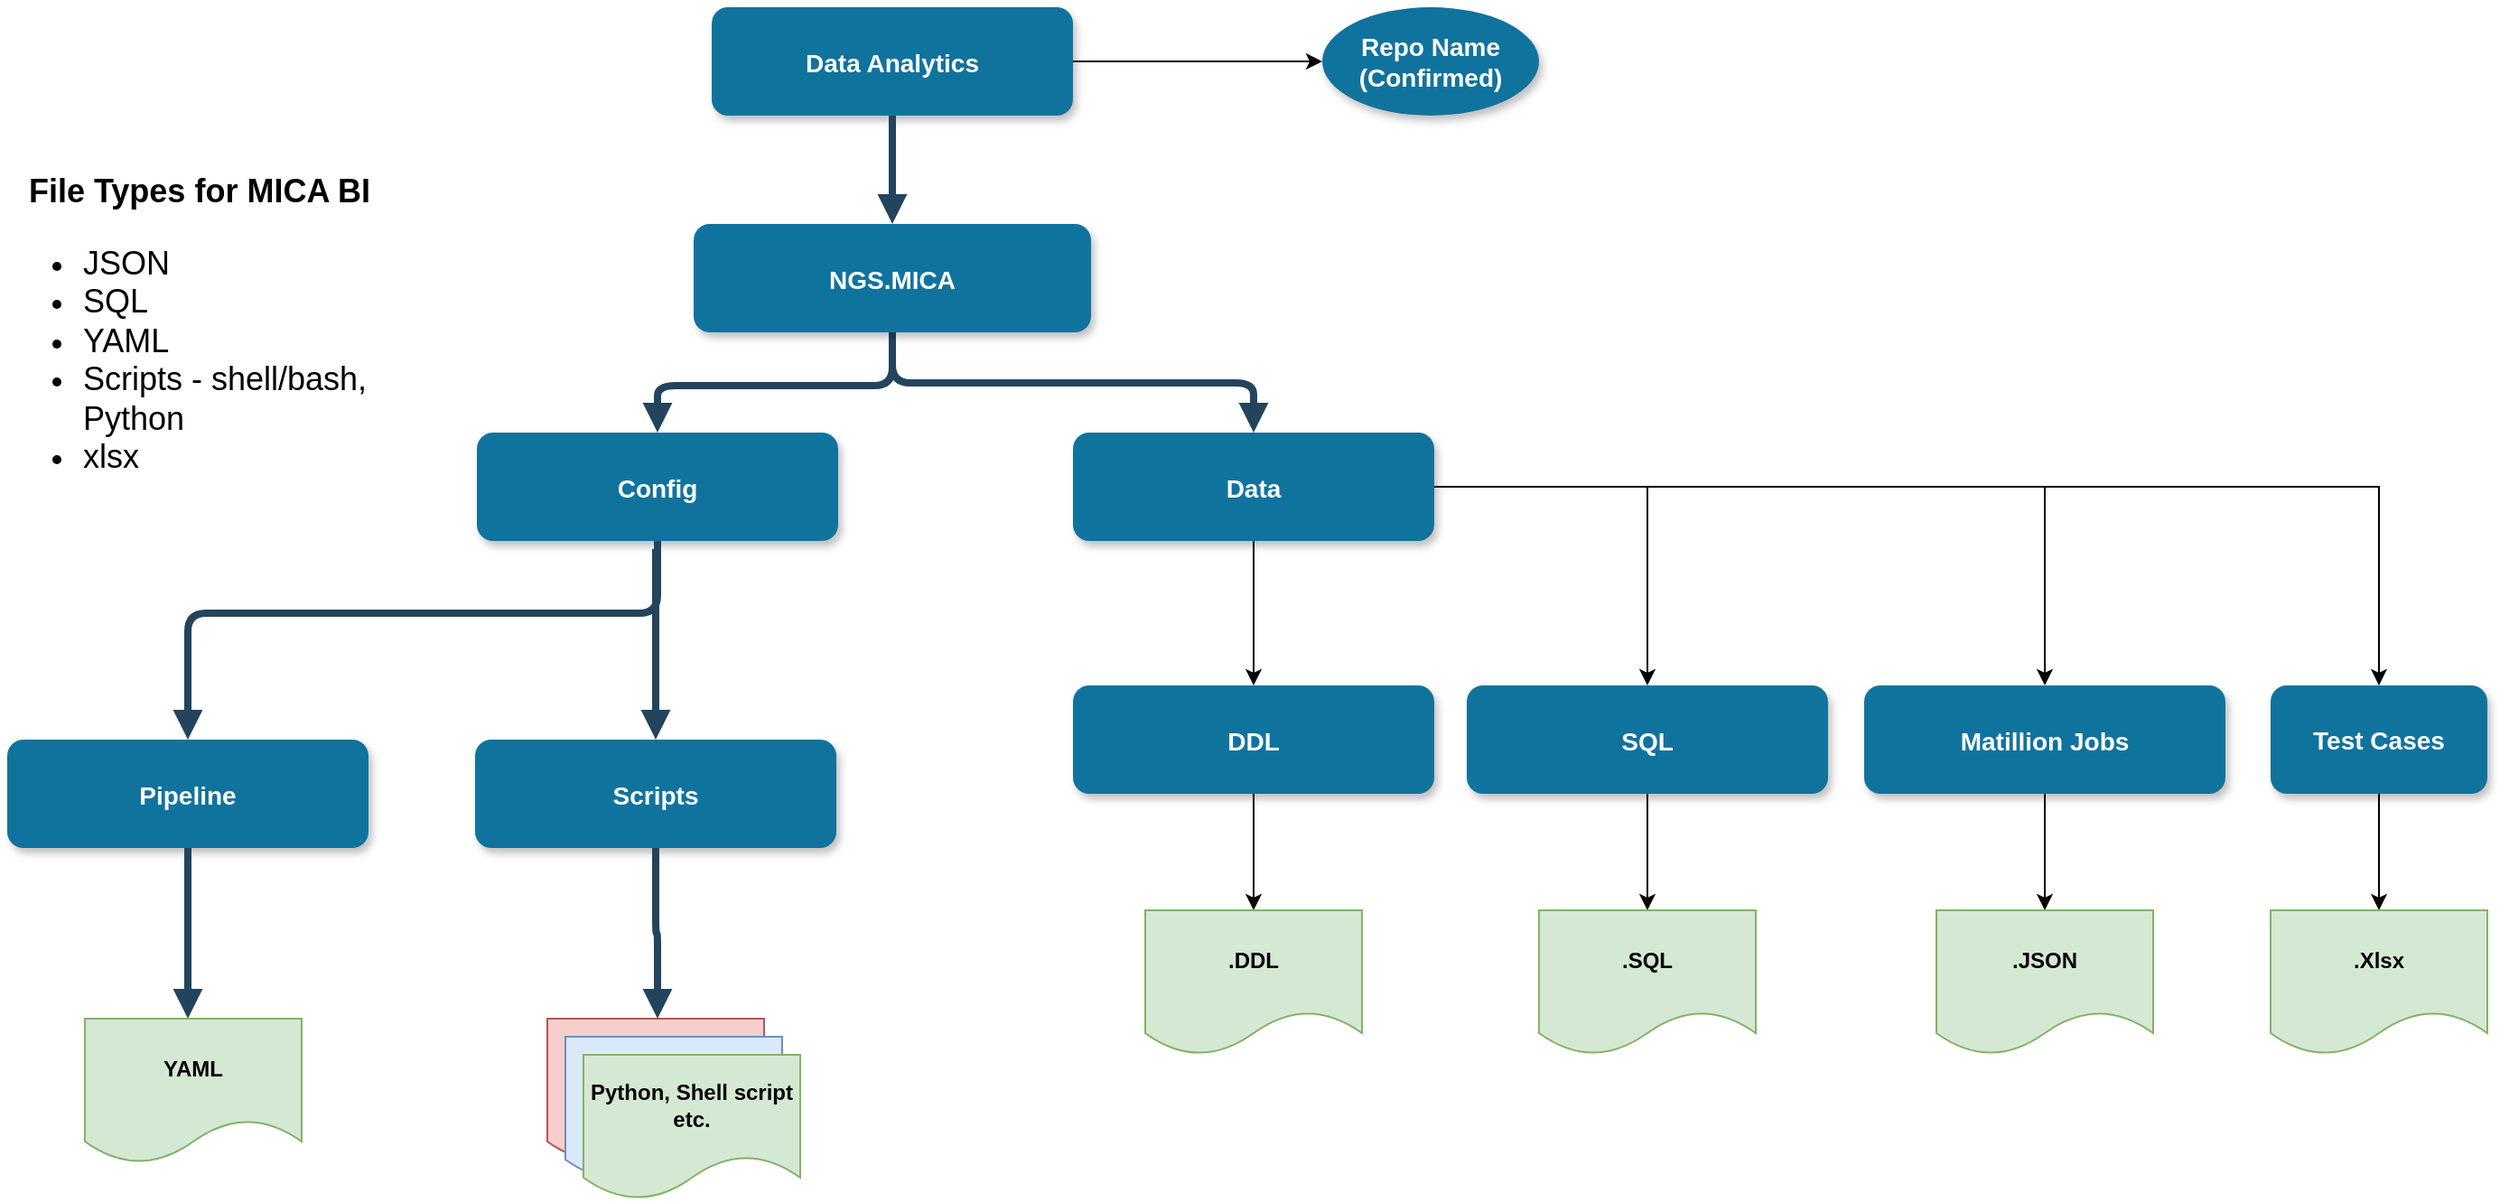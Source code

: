 <mxfile version="20.5.3" type="device" pages="4"><diagram name="Folder Structure- Confirmed" id="97916047-d0de-89f5-080d-49f4d83e522f"><mxGraphModel dx="1162" dy="674" grid="1" gridSize="10" guides="1" tooltips="1" connect="1" arrows="1" fold="1" page="1" pageScale="1.5" pageWidth="1169" pageHeight="827" background="none" math="0" shadow="0"><root><mxCell id="0"/><mxCell id="1" parent="0"/><mxCell id="2" value="Data Analytics" style="rounded=1;fillColor=#10739E;strokeColor=none;shadow=1;gradientColor=none;fontStyle=1;fontColor=#FFFFFF;fontSize=14;" parent="1" vertex="1"><mxGeometry x="672" y="220" width="200" height="60" as="geometry"/></mxCell><mxCell id="C28sffv84H0GG9hjGira-41" value="" style="edgeStyle=orthogonalEdgeStyle;rounded=0;orthogonalLoop=1;jettySize=auto;html=1;fontSize=18;exitX=1;exitY=0.5;exitDx=0;exitDy=0;" parent="1" source="2" target="C28sffv84H0GG9hjGira-40" edge="1"><mxGeometry relative="1" as="geometry"/></mxCell><mxCell id="5" value="Config" style="rounded=1;fillColor=#10739E;strokeColor=none;shadow=1;gradientColor=none;fontStyle=1;fontColor=#FFFFFF;fontSize=14;" parent="1" vertex="1"><mxGeometry x="542" y="455.5" width="200" height="60" as="geometry"/></mxCell><mxCell id="zxZncckZkiBdlA14HnmP-60" value="" style="edgeStyle=orthogonalEdgeStyle;rounded=0;orthogonalLoop=1;jettySize=auto;html=1;" parent="1" source="6" target="zxZncckZkiBdlA14HnmP-59" edge="1"><mxGeometry relative="1" as="geometry"/></mxCell><mxCell id="zxZncckZkiBdlA14HnmP-63" style="edgeStyle=orthogonalEdgeStyle;rounded=0;orthogonalLoop=1;jettySize=auto;html=1;" parent="1" source="6" target="zxZncckZkiBdlA14HnmP-61" edge="1"><mxGeometry relative="1" as="geometry"/></mxCell><mxCell id="zxZncckZkiBdlA14HnmP-64" style="edgeStyle=orthogonalEdgeStyle;rounded=0;orthogonalLoop=1;jettySize=auto;html=1;" parent="1" source="6" target="zxZncckZkiBdlA14HnmP-62" edge="1"><mxGeometry relative="1" as="geometry"/></mxCell><mxCell id="S6GdVreXywiJQXdpM7VM-41" value="" style="edgeStyle=orthogonalEdgeStyle;rounded=0;orthogonalLoop=1;jettySize=auto;html=1;" parent="1" source="6" target="S6GdVreXywiJQXdpM7VM-40" edge="1"><mxGeometry relative="1" as="geometry"/></mxCell><mxCell id="6" value="Data" style="rounded=1;fillColor=#10739E;strokeColor=none;shadow=1;gradientColor=none;fontStyle=1;fontColor=#FFFFFF;fontSize=14;" parent="1" vertex="1"><mxGeometry x="872" y="455.5" width="200" height="60" as="geometry"/></mxCell><mxCell id="8" value="Pipeline" style="rounded=1;fillColor=#10739E;strokeColor=none;shadow=1;gradientColor=none;fontStyle=1;fontColor=#FFFFFF;fontSize=14;" parent="1" vertex="1"><mxGeometry x="282" y="625.5" width="200" height="60" as="geometry"/></mxCell><mxCell id="9" value="Scripts" style="rounded=1;fillColor=#10739E;strokeColor=none;shadow=1;gradientColor=none;fontStyle=1;fontColor=#FFFFFF;fontSize=14;" parent="1" vertex="1"><mxGeometry x="541" y="625.5" width="200" height="60" as="geometry"/></mxCell><mxCell id="29" value="" style="edgeStyle=elbowEdgeStyle;elbow=vertical;strokeWidth=4;endArrow=block;endFill=1;fontStyle=1;strokeColor=#23445D;entryX=0.5;entryY=0;entryDx=0;entryDy=0;" parent="1" source="2" target="C28sffv84H0GG9hjGira-45" edge="1"><mxGeometry x="22" y="165.5" width="100" height="100" as="geometry"><mxPoint x="22" y="265.5" as="sourcePoint"/><mxPoint x="772" y="244" as="targetPoint"/></mxGeometry></mxCell><mxCell id="30" value="" style="edgeStyle=elbowEdgeStyle;elbow=vertical;strokeWidth=4;endArrow=block;endFill=1;fontStyle=1;strokeColor=#23445D;exitX=0.5;exitY=1.056;exitDx=0;exitDy=0;exitPerimeter=0;" parent="1" source="C28sffv84H0GG9hjGira-45" target="5" edge="1"><mxGeometry x="22" y="165.5" width="100" height="100" as="geometry"><mxPoint x="1100" y="410" as="sourcePoint"/><mxPoint x="122" y="165.5" as="targetPoint"/></mxGeometry></mxCell><mxCell id="32" value="" style="edgeStyle=elbowEdgeStyle;elbow=vertical;strokeWidth=4;endArrow=block;endFill=1;fontStyle=1;strokeColor=#23445D;exitX=0.5;exitY=1;exitDx=0;exitDy=0;" parent="1" source="C28sffv84H0GG9hjGira-45" target="6" edge="1"><mxGeometry x="22" y="165.5" width="100" height="100" as="geometry"><mxPoint x="22" y="265.5" as="sourcePoint"/><mxPoint x="122" y="165.5" as="targetPoint"/></mxGeometry></mxCell><mxCell id="34" value="" style="edgeStyle=elbowEdgeStyle;elbow=vertical;strokeWidth=4;endArrow=block;endFill=1;fontStyle=1;strokeColor=#23445D;exitX=0.5;exitY=1;exitDx=0;exitDy=0;" parent="1" source="5" target="8" edge="1"><mxGeometry x="22" y="165.5" width="100" height="100" as="geometry"><mxPoint x="22" y="265.5" as="sourcePoint"/><mxPoint x="122" y="165.5" as="targetPoint"/><Array as="points"><mxPoint x="552" y="555.5"/></Array></mxGeometry></mxCell><mxCell id="39" value="" style="edgeStyle=elbowEdgeStyle;elbow=vertical;strokeWidth=4;endArrow=block;endFill=1;fontStyle=1;strokeColor=#23445D;" parent="1" source="9" edge="1"><mxGeometry x="62" y="175.5" width="100" height="100" as="geometry"><mxPoint x="62" y="275.5" as="sourcePoint"/><mxPoint x="642" y="780" as="targetPoint"/></mxGeometry></mxCell><mxCell id="40" value="" style="edgeStyle=elbowEdgeStyle;elbow=vertical;strokeWidth=4;endArrow=block;endFill=1;fontStyle=1;strokeColor=#23445D;exitX=0.5;exitY=1;exitDx=0;exitDy=0;" parent="1" source="8" edge="1"><mxGeometry x="62" y="185.5" width="100" height="100" as="geometry"><mxPoint x="62" y="285.5" as="sourcePoint"/><mxPoint x="382" y="780" as="targetPoint"/></mxGeometry></mxCell><mxCell id="zxZncckZkiBdlA14HnmP-58" value="" style="edgeStyle=elbowEdgeStyle;elbow=vertical;strokeWidth=4;endArrow=block;endFill=1;fontStyle=1;strokeColor=#23445D;entryX=0.5;entryY=0;entryDx=0;entryDy=0;" parent="1" edge="1"><mxGeometry x="62" y="165.5" width="100" height="100" as="geometry"><mxPoint x="641" y="520" as="sourcePoint"/><mxPoint x="641" y="625.5" as="targetPoint"/><Array as="points"><mxPoint x="720" y="590"/></Array></mxGeometry></mxCell><mxCell id="vNyZEFtVP9Va7dtLpRfv-50" style="edgeStyle=orthogonalEdgeStyle;rounded=0;orthogonalLoop=1;jettySize=auto;html=1;entryX=0.5;entryY=0;entryDx=0;entryDy=0;" parent="1" source="zxZncckZkiBdlA14HnmP-59" target="vNyZEFtVP9Va7dtLpRfv-48" edge="1"><mxGeometry relative="1" as="geometry"/></mxCell><mxCell id="zxZncckZkiBdlA14HnmP-59" value="DDL" style="rounded=1;fillColor=#10739E;strokeColor=none;shadow=1;gradientColor=none;fontStyle=1;fontColor=#FFFFFF;fontSize=14;" parent="1" vertex="1"><mxGeometry x="872" y="595.5" width="200" height="60" as="geometry"/></mxCell><mxCell id="vNyZEFtVP9Va7dtLpRfv-49" style="edgeStyle=orthogonalEdgeStyle;rounded=0;orthogonalLoop=1;jettySize=auto;html=1;entryX=0.5;entryY=0;entryDx=0;entryDy=0;" parent="1" source="zxZncckZkiBdlA14HnmP-61" target="vNyZEFtVP9Va7dtLpRfv-47" edge="1"><mxGeometry relative="1" as="geometry"><mxPoint x="1190" y="710" as="targetPoint"/></mxGeometry></mxCell><mxCell id="zxZncckZkiBdlA14HnmP-61" value="SQL" style="rounded=1;fillColor=#10739E;strokeColor=none;shadow=1;gradientColor=none;fontStyle=1;fontColor=#FFFFFF;fontSize=14;" parent="1" vertex="1"><mxGeometry x="1090" y="595.5" width="200" height="60" as="geometry"/></mxCell><mxCell id="vNyZEFtVP9Va7dtLpRfv-45" style="edgeStyle=orthogonalEdgeStyle;rounded=0;orthogonalLoop=1;jettySize=auto;html=1;entryX=0.5;entryY=0;entryDx=0;entryDy=0;" parent="1" source="zxZncckZkiBdlA14HnmP-62" target="vNyZEFtVP9Va7dtLpRfv-46" edge="1"><mxGeometry relative="1" as="geometry"><mxPoint x="1410" y="710" as="targetPoint"/></mxGeometry></mxCell><mxCell id="zxZncckZkiBdlA14HnmP-62" value="Matillion Jobs" style="rounded=1;fillColor=#10739E;strokeColor=none;shadow=1;gradientColor=none;fontStyle=1;fontColor=#FFFFFF;fontSize=14;" parent="1" vertex="1"><mxGeometry x="1310" y="595.5" width="200" height="60" as="geometry"/></mxCell><mxCell id="C28sffv84H0GG9hjGira-40" value="Repo Name&lt;br&gt;(Confirmed)" style="ellipse;whiteSpace=wrap;html=1;fontSize=14;fillColor=#10739E;strokeColor=none;fontColor=#FFFFFF;rounded=1;shadow=1;gradientColor=none;fontStyle=1;" parent="1" vertex="1"><mxGeometry x="1010" y="220" width="120" height="60" as="geometry"/></mxCell><mxCell id="C28sffv84H0GG9hjGira-42" value="&lt;div&gt;&lt;b&gt;&amp;nbsp; File Types for MICA BI&lt;/b&gt;&lt;/div&gt;&lt;ul&gt;&lt;li&gt;JSON&lt;/li&gt;&lt;li&gt;SQL&lt;/li&gt;&lt;li&gt;YAML&lt;/li&gt;&lt;li&gt;Scripts - shell/bash, Python&lt;/li&gt;&lt;li&gt;xlsx&lt;/li&gt;&lt;/ul&gt;" style="text;html=1;strokeColor=none;fillColor=none;align=left;verticalAlign=middle;whiteSpace=wrap;rounded=0;fontSize=18;" parent="1" vertex="1"><mxGeometry x="282" y="320" width="210" height="170" as="geometry"/></mxCell><mxCell id="C28sffv84H0GG9hjGira-45" value="NGS.MICA" style="rounded=1;fillColor=#10739E;strokeColor=none;shadow=1;gradientColor=none;fontStyle=1;fontColor=#FFFFFF;fontSize=14;" parent="1" vertex="1"><mxGeometry x="662" y="340" width="220" height="60" as="geometry"/></mxCell><mxCell id="vNyZEFtVP9Va7dtLpRfv-53" style="edgeStyle=orthogonalEdgeStyle;rounded=0;orthogonalLoop=1;jettySize=auto;html=1;entryX=0.5;entryY=0;entryDx=0;entryDy=0;" parent="1" source="S6GdVreXywiJQXdpM7VM-40" target="vNyZEFtVP9Va7dtLpRfv-52" edge="1"><mxGeometry relative="1" as="geometry"/></mxCell><mxCell id="S6GdVreXywiJQXdpM7VM-40" value="Test Cases" style="whiteSpace=wrap;html=1;fontSize=14;fillColor=#10739E;strokeColor=none;fontColor=#FFFFFF;rounded=1;shadow=1;gradientColor=none;fontStyle=1;" parent="1" vertex="1"><mxGeometry x="1535" y="595.5" width="120" height="60" as="geometry"/></mxCell><mxCell id="vNyZEFtVP9Va7dtLpRfv-40" value="&lt;b&gt;YAML&lt;/b&gt;" style="shape=document;whiteSpace=wrap;html=1;boundedLbl=1;fillColor=#d5e8d4;strokeColor=#82b366;" parent="1" vertex="1"><mxGeometry x="325" y="780" width="120" height="80" as="geometry"/></mxCell><mxCell id="vNyZEFtVP9Va7dtLpRfv-41" value="" style="shape=document;whiteSpace=wrap;html=1;boundedLbl=1;fillColor=#f8cecc;strokeColor=#b85450;" parent="1" vertex="1"><mxGeometry x="581" y="780" width="120" height="80" as="geometry"/></mxCell><mxCell id="vNyZEFtVP9Va7dtLpRfv-42" value="" style="shape=document;whiteSpace=wrap;html=1;boundedLbl=1;fillColor=#dae8fc;strokeColor=#6c8ebf;" parent="1" vertex="1"><mxGeometry x="591" y="790" width="120" height="80" as="geometry"/></mxCell><mxCell id="vNyZEFtVP9Va7dtLpRfv-43" value="&lt;b&gt;Python, Shell script etc.&lt;/b&gt;" style="shape=document;whiteSpace=wrap;html=1;boundedLbl=1;fillColor=#d5e8d4;strokeColor=#82b366;" parent="1" vertex="1"><mxGeometry x="601" y="800" width="120" height="80" as="geometry"/></mxCell><mxCell id="vNyZEFtVP9Va7dtLpRfv-46" value="&lt;b&gt;.JSON&lt;/b&gt;" style="shape=document;whiteSpace=wrap;html=1;boundedLbl=1;fillColor=#d5e8d4;strokeColor=#82b366;" parent="1" vertex="1"><mxGeometry x="1350" y="720" width="120" height="80" as="geometry"/></mxCell><mxCell id="vNyZEFtVP9Va7dtLpRfv-47" value="&lt;b&gt;.SQL&lt;/b&gt;" style="shape=document;whiteSpace=wrap;html=1;boundedLbl=1;fillColor=#d5e8d4;strokeColor=#82b366;" parent="1" vertex="1"><mxGeometry x="1130" y="720" width="120" height="80" as="geometry"/></mxCell><mxCell id="vNyZEFtVP9Va7dtLpRfv-48" value="&lt;b&gt;.DDL&lt;/b&gt;" style="shape=document;whiteSpace=wrap;html=1;boundedLbl=1;fillColor=#d5e8d4;strokeColor=#82b366;" parent="1" vertex="1"><mxGeometry x="912" y="720" width="120" height="80" as="geometry"/></mxCell><mxCell id="vNyZEFtVP9Va7dtLpRfv-52" value="&lt;b&gt;.Xlsx&lt;/b&gt;" style="shape=document;whiteSpace=wrap;html=1;boundedLbl=1;fillColor=#d5e8d4;strokeColor=#82b366;" parent="1" vertex="1"><mxGeometry x="1535" y="720" width="120" height="80" as="geometry"/></mxCell></root></mxGraphModel></diagram><diagram id="DZlJ3E--3QdzQmgzKiYo" name="Branching Strategy"><mxGraphModel dx="2217" dy="793" grid="1" gridSize="10" guides="1" tooltips="1" connect="1" arrows="1" fold="1" page="1" pageScale="1" pageWidth="850" pageHeight="1100" math="0" shadow="0"><root><mxCell id="0"/><mxCell id="1" parent="0"/><mxCell id="N_bBdzbvyK2JNLo45Shp-22" value="" style="endArrow=classic;html=1;rounded=0;fontSize=17;strokeColor=#000000;strokeWidth=1;entryX=0.1;entryY=0.5;entryDx=0;entryDy=0;entryPerimeter=0;exitX=0.1;exitY=0.5;exitDx=0;exitDy=0;exitPerimeter=0;" parent="1" source="N_bBdzbvyK2JNLo45Shp-16" target="N_bBdzbvyK2JNLo45Shp-6" edge="1"><mxGeometry width="50" height="50" relative="1" as="geometry"><mxPoint x="240" y="770" as="sourcePoint"/><mxPoint x="245.5" y="731" as="targetPoint"/></mxGeometry></mxCell><mxCell id="SD8okWiTp02WrqmqmEAn-3" value="&lt;font style=&quot;font-size: 12px;&quot;&gt;Main/Master Branch&lt;/font&gt;" style="rounded=1;whiteSpace=wrap;html=1;fontSize=18;fillColor=none;" parent="1" vertex="1"><mxGeometry x="82" y="573" width="82.5" height="38" as="geometry"/></mxCell><mxCell id="Jd07Ii-XBf-fauC0DqRv-10" value="&lt;b&gt;&lt;font style=&quot;font-size: 18px;&quot;&gt;Branching Strategy&lt;/font&gt;&lt;/b&gt;" style="text;html=1;strokeColor=none;fillColor=none;align=center;verticalAlign=middle;whiteSpace=wrap;rounded=0;" parent="1" vertex="1"><mxGeometry x="26.25" y="522" width="195.5" height="28.14" as="geometry"/></mxCell><mxCell id="N_bBdzbvyK2JNLo45Shp-1" style="edgeStyle=orthogonalEdgeStyle;rounded=0;orthogonalLoop=1;jettySize=auto;html=1;fontSize=11;exitX=0.5;exitY=1;exitDx=0;exitDy=0;startArrow=none;" parent="1" source="N_bBdzbvyK2JNLo45Shp-23" edge="1"><mxGeometry relative="1" as="geometry"><mxPoint x="122.5" y="711" as="targetPoint"/><mxPoint x="123.0" y="641" as="sourcePoint"/></mxGeometry></mxCell><mxCell id="N_bBdzbvyK2JNLo45Shp-3" style="edgeStyle=orthogonalEdgeStyle;rounded=0;orthogonalLoop=1;jettySize=auto;html=1;fontSize=11;" parent="1" source="N_bBdzbvyK2JNLo45Shp-2" edge="1"><mxGeometry relative="1" as="geometry"><mxPoint x="123.5" y="791" as="targetPoint"/></mxGeometry></mxCell><mxCell id="N_bBdzbvyK2JNLo45Shp-2" value="" style="verticalLabelPosition=bottom;shadow=0;dashed=0;align=center;html=1;verticalAlign=top;shape=mxgraph.electrical.logic_gates.inverting_contact;dashPattern=1 4;fontSize=11;" parent="1" vertex="1"><mxGeometry x="118" y="711" width="10" height="10" as="geometry"/></mxCell><mxCell id="N_bBdzbvyK2JNLo45Shp-5" style="edgeStyle=orthogonalEdgeStyle;rounded=0;orthogonalLoop=1;jettySize=auto;html=1;fontSize=11;entryX=0.462;entryY=-0.062;entryDx=0;entryDy=0;entryPerimeter=0;" parent="1" source="N_bBdzbvyK2JNLo45Shp-6" target="N_bBdzbvyK2JNLo45Shp-7" edge="1"><mxGeometry relative="1" as="geometry"><mxPoint x="123.5" y="871" as="targetPoint"/></mxGeometry></mxCell><mxCell id="N_bBdzbvyK2JNLo45Shp-6" value="" style="verticalLabelPosition=bottom;shadow=0;dashed=0;align=center;html=1;verticalAlign=top;shape=mxgraph.electrical.logic_gates.inverting_contact;dashPattern=1 4;fontSize=11;" parent="1" vertex="1"><mxGeometry x="118" y="791" width="10" height="10" as="geometry"/></mxCell><mxCell id="N_bBdzbvyK2JNLo45Shp-7" value="" style="verticalLabelPosition=bottom;shadow=0;dashed=0;align=center;html=1;verticalAlign=top;shape=mxgraph.electrical.logic_gates.inverting_contact;dashPattern=1 4;fontSize=11;" parent="1" vertex="1"><mxGeometry x="118.25" y="836.5" width="10" height="10" as="geometry"/></mxCell><mxCell id="N_bBdzbvyK2JNLo45Shp-12" value="" style="endArrow=none;html=1;rounded=0;fontSize=17;strokeWidth=2;fillColor=#f5f5f5;strokeColor=#999999;startArrow=none;" parent="1" source="N_bBdzbvyK2JNLo45Shp-27" edge="1"><mxGeometry width="50" height="50" relative="1" as="geometry"><mxPoint x="265.95" y="883" as="sourcePoint"/><mxPoint x="269.95" y="612" as="targetPoint"/><Array as="points"/></mxGeometry></mxCell><mxCell id="N_bBdzbvyK2JNLo45Shp-13" value="" style="endArrow=none;html=1;rounded=0;fontSize=17;strokeWidth=2;fillColor=#f5f5f5;strokeColor=#999999;startArrow=none;entryX=0.5;entryY=1;entryDx=0;entryDy=0;" parent="1" source="N_bBdzbvyK2JNLo45Shp-14" target="N_bBdzbvyK2JNLo45Shp-45" edge="1"><mxGeometry width="50" height="50" relative="1" as="geometry"><mxPoint x="15.56" y="882" as="sourcePoint"/><mxPoint x="15.25" y="622" as="targetPoint"/><Array as="points"/></mxGeometry></mxCell><mxCell id="N_bBdzbvyK2JNLo45Shp-14" value="" style="verticalLabelPosition=bottom;shadow=0;dashed=0;align=center;html=1;verticalAlign=top;shape=mxgraph.electrical.logic_gates.inverting_contact;dashPattern=1 4;fontSize=11;fillColor=#007FFF;" parent="1" vertex="1"><mxGeometry x="10.75" y="728" width="10" height="10" as="geometry"/></mxCell><mxCell id="N_bBdzbvyK2JNLo45Shp-16" value="" style="verticalLabelPosition=bottom;shadow=0;dashed=0;align=center;html=1;verticalAlign=top;shape=mxgraph.electrical.logic_gates.inverting_contact;dashPattern=1 4;fontSize=11;fillColor=#007FFF;" parent="1" vertex="1"><mxGeometry x="10.75" y="768" width="10" height="10" as="geometry"/></mxCell><mxCell id="N_bBdzbvyK2JNLo45Shp-17" value="" style="endArrow=none;html=1;rounded=0;fontSize=17;strokeWidth=2;fillColor=#f5f5f5;strokeColor=#999999;" parent="1" target="N_bBdzbvyK2JNLo45Shp-16" edge="1"><mxGeometry width="50" height="50" relative="1" as="geometry"><mxPoint x="16" y="920" as="sourcePoint"/><mxPoint x="15.744" y="731" as="targetPoint"/><Array as="points"/></mxGeometry></mxCell><mxCell id="N_bBdzbvyK2JNLo45Shp-20" value="" style="endArrow=classic;html=1;rounded=0;fontSize=17;strokeColor=#000000;strokeWidth=1;exitX=0.1;exitY=0.5;exitDx=0;exitDy=0;exitPerimeter=0;" parent="1" source="N_bBdzbvyK2JNLo45Shp-2" edge="1"><mxGeometry width="50" height="50" relative="1" as="geometry"><mxPoint x="151.5" y="716" as="sourcePoint"/><mxPoint x="20" y="733" as="targetPoint"/></mxGeometry></mxCell><mxCell id="N_bBdzbvyK2JNLo45Shp-21" value="" style="endArrow=classic;html=1;rounded=0;fontSize=17;strokeColor=#000000;strokeWidth=2;exitX=0.517;exitY=0.978;exitDx=0;exitDy=0;exitPerimeter=0;entryX=0.517;entryY=0;entryDx=0;entryDy=0;entryPerimeter=0;" parent="1" source="N_bBdzbvyK2JNLo45Shp-14" target="N_bBdzbvyK2JNLo45Shp-16" edge="1"><mxGeometry width="50" height="50" relative="1" as="geometry"><mxPoint x="-62.25" y="728" as="sourcePoint"/><mxPoint x="21.75" y="733" as="targetPoint"/></mxGeometry></mxCell><mxCell id="N_bBdzbvyK2JNLo45Shp-23" value="" style="verticalLabelPosition=bottom;shadow=0;dashed=0;align=center;html=1;verticalAlign=top;shape=mxgraph.electrical.logic_gates.inverting_contact;dashPattern=1 4;fontSize=11;" parent="1" vertex="1"><mxGeometry x="118" y="634" width="10" height="10" as="geometry"/></mxCell><mxCell id="N_bBdzbvyK2JNLo45Shp-24" value="" style="edgeStyle=orthogonalEdgeStyle;rounded=0;orthogonalLoop=1;jettySize=auto;html=1;fontSize=11;exitX=0.5;exitY=1;exitDx=0;exitDy=0;endArrow=none;" parent="1" source="SD8okWiTp02WrqmqmEAn-3" target="N_bBdzbvyK2JNLo45Shp-23" edge="1"><mxGeometry relative="1" as="geometry"><mxPoint x="122.5" y="711" as="targetPoint"/><mxPoint x="123" y="633" as="sourcePoint"/></mxGeometry></mxCell><mxCell id="N_bBdzbvyK2JNLo45Shp-27" value="" style="verticalLabelPosition=bottom;shadow=0;dashed=0;align=center;html=1;verticalAlign=top;shape=mxgraph.electrical.logic_gates.inverting_contact;dashPattern=1 4;fontSize=11;fillColor=#007FFF;" parent="1" vertex="1"><mxGeometry x="264.95" y="652" width="10" height="10" as="geometry"/></mxCell><mxCell id="N_bBdzbvyK2JNLo45Shp-33" value="" style="endArrow=classic;html=1;rounded=0;fontSize=17;strokeColor=#000000;strokeWidth=1;exitX=1.123;exitY=0.667;exitDx=0;exitDy=0;exitPerimeter=0;entryX=0.1;entryY=0.5;entryDx=0;entryDy=0;entryPerimeter=0;" parent="1" source="N_bBdzbvyK2JNLo45Shp-23" target="N_bBdzbvyK2JNLo45Shp-27" edge="1"><mxGeometry width="50" height="50" relative="1" as="geometry"><mxPoint x="161.5" y="726" as="sourcePoint"/><mxPoint x="245.5" y="741" as="targetPoint"/></mxGeometry></mxCell><mxCell id="N_bBdzbvyK2JNLo45Shp-30" value="" style="verticalLabelPosition=bottom;shadow=0;dashed=0;align=center;html=1;verticalAlign=top;shape=mxgraph.electrical.logic_gates.inverting_contact;dashPattern=1 4;fontSize=11;fillColor=#007FFF;" parent="1" vertex="1"><mxGeometry x="264.95" y="797" width="10" height="10" as="geometry"/></mxCell><mxCell id="N_bBdzbvyK2JNLo45Shp-38" value="" style="endArrow=classic;html=1;rounded=0;fontSize=17;strokeColor=#000000;strokeWidth=1;entryX=0.9;entryY=0.5;entryDx=0;entryDy=0;entryPerimeter=0;exitX=0.1;exitY=0.5;exitDx=0;exitDy=0;exitPerimeter=0;startArrow=none;" parent="1" source="N_bBdzbvyK2JNLo45Shp-81" target="N_bBdzbvyK2JNLo45Shp-7" edge="1"><mxGeometry width="50" height="50" relative="1" as="geometry"><mxPoint x="314" y="798" as="sourcePoint"/><mxPoint x="224.5" y="823" as="targetPoint"/></mxGeometry></mxCell><mxCell id="N_bBdzbvyK2JNLo45Shp-40" style="edgeStyle=orthogonalEdgeStyle;rounded=0;orthogonalLoop=1;jettySize=auto;html=1;fontSize=11;exitX=0.498;exitY=0.978;exitDx=0;exitDy=0;exitPerimeter=0;" parent="1" source="N_bBdzbvyK2JNLo45Shp-7" edge="1"><mxGeometry relative="1" as="geometry"><mxPoint x="123" y="920" as="targetPoint"/><mxPoint x="134" y="811" as="sourcePoint"/></mxGeometry></mxCell><mxCell id="N_bBdzbvyK2JNLo45Shp-41" value="" style="endArrow=classic;html=1;rounded=0;fontSize=17;strokeColor=#000000;strokeWidth=2;exitX=0.489;exitY=1.034;exitDx=0;exitDy=0;exitPerimeter=0;entryX=0.489;entryY=-0.022;entryDx=0;entryDy=0;entryPerimeter=0;startArrow=none;" parent="1" source="N_bBdzbvyK2JNLo45Shp-52" target="N_bBdzbvyK2JNLo45Shp-29" edge="1"><mxGeometry width="50" height="50" relative="1" as="geometry"><mxPoint x="267.95" y="714" as="sourcePoint"/><mxPoint x="269.93" y="736.18" as="targetPoint"/></mxGeometry></mxCell><mxCell id="N_bBdzbvyK2JNLo45Shp-45" value="&lt;font style=&quot;font-size: 12px;&quot;&gt;Pipeline Changes&lt;/font&gt;" style="rounded=1;whiteSpace=wrap;html=1;fontSize=18;fillColor=none;" parent="1" vertex="1"><mxGeometry x="-25.5" y="573" width="82.5" height="38" as="geometry"/></mxCell><mxCell id="N_bBdzbvyK2JNLo45Shp-46" value="&lt;span style=&quot;font-size: 12px;&quot;&gt;Feature/Fix/Release&lt;br&gt;branches&lt;br&gt;&lt;/span&gt;" style="rounded=1;whiteSpace=wrap;html=1;fontSize=18;fillColor=none;" parent="1" vertex="1"><mxGeometry x="199.95" y="570" width="130" height="40" as="geometry"/></mxCell><mxCell id="N_bBdzbvyK2JNLo45Shp-53" value="" style="endArrow=none;html=1;rounded=0;fontSize=17;strokeColor=#000000;strokeWidth=2;exitX=0.489;exitY=1.034;exitDx=0;exitDy=0;exitPerimeter=0;entryX=0.489;entryY=-0.022;entryDx=0;entryDy=0;entryPerimeter=0;" parent="1" source="N_bBdzbvyK2JNLo45Shp-27" target="N_bBdzbvyK2JNLo45Shp-52" edge="1"><mxGeometry width="50" height="50" relative="1" as="geometry"><mxPoint x="269.84" y="691.34" as="sourcePoint"/><mxPoint x="269.84" y="752.78" as="targetPoint"/></mxGeometry></mxCell><mxCell id="N_bBdzbvyK2JNLo45Shp-29" value="" style="verticalLabelPosition=bottom;shadow=0;dashed=0;align=center;html=1;verticalAlign=top;shape=mxgraph.electrical.logic_gates.inverting_contact;dashPattern=1 4;fontSize=11;fillColor=#007FFF;" parent="1" vertex="1"><mxGeometry x="264.95" y="724" width="10" height="10" as="geometry"/></mxCell><mxCell id="N_bBdzbvyK2JNLo45Shp-58" value="" style="endArrow=classic;html=1;rounded=0;fontSize=17;strokeColor=#000000;strokeWidth=2;exitX=0.489;exitY=1.034;exitDx=0;exitDy=0;exitPerimeter=0;entryX=0.49;entryY=-0.083;entryDx=0;entryDy=0;entryPerimeter=0;startArrow=none;" parent="1" source="N_bBdzbvyK2JNLo45Shp-59" target="N_bBdzbvyK2JNLo45Shp-30" edge="1"><mxGeometry width="50" height="50" relative="1" as="geometry"><mxPoint x="295.95" y="787.22" as="sourcePoint"/><mxPoint x="297.84" y="826.0" as="targetPoint"/></mxGeometry></mxCell><mxCell id="N_bBdzbvyK2JNLo45Shp-60" value="" style="endArrow=none;html=1;rounded=0;fontSize=17;strokeColor=#000000;strokeWidth=2;exitX=0.467;exitY=1.075;exitDx=0;exitDy=0;exitPerimeter=0;entryX=0.489;entryY=-0.022;entryDx=0;entryDy=0;entryPerimeter=0;" parent="1" source="N_bBdzbvyK2JNLo45Shp-29" target="N_bBdzbvyK2JNLo45Shp-59" edge="1"><mxGeometry width="50" height="50" relative="1" as="geometry"><mxPoint x="273.95" y="768" as="sourcePoint"/><mxPoint x="297.84" y="826" as="targetPoint"/></mxGeometry></mxCell><mxCell id="N_bBdzbvyK2JNLo45Shp-64" value="" style="endArrow=none;html=1;rounded=0;fontSize=17;strokeWidth=2;fillColor=#f5f5f5;strokeColor=#999999;" parent="1" edge="1"><mxGeometry width="50" height="50" relative="1" as="geometry"><mxPoint x="269.95" y="918" as="sourcePoint"/><mxPoint x="270" y="808" as="targetPoint"/><Array as="points"/></mxGeometry></mxCell><mxCell id="N_bBdzbvyK2JNLo45Shp-69" value="" style="group;rotation=90;" parent="1" vertex="1" connectable="0"><mxGeometry x="50" y="800" width="30.5" height="83" as="geometry"/></mxCell><mxCell id="N_bBdzbvyK2JNLo45Shp-8" value="Git Flow" style="text;html=1;strokeColor=none;fillColor=none;align=center;verticalAlign=middle;whiteSpace=wrap;rounded=0;dashed=1;dashPattern=1 4;fontSize=11;rotation=0;" parent="N_bBdzbvyK2JNLo45Shp-69" vertex="1"><mxGeometry x="-3" y="27" width="60" height="30" as="geometry"/></mxCell><mxCell id="N_bBdzbvyK2JNLo45Shp-9" value="" style="shape=image;html=1;verticalAlign=top;verticalLabelPosition=bottom;labelBackgroundColor=#ffffff;imageAspect=0;aspect=fixed;image=https://cdn0.iconfinder.com/data/icons/social-network-9/50/29-128.png;dashed=1;dashPattern=1 4;fontSize=11;rotation=0;" parent="N_bBdzbvyK2JNLo45Shp-69" vertex="1"><mxGeometry x="-26" y="26" width="28" height="28" as="geometry"/></mxCell><mxCell id="N_bBdzbvyK2JNLo45Shp-70" value="" style="group" parent="1" vertex="1" connectable="0"><mxGeometry x="254.95" y="671.99" width="70" height="28.5" as="geometry"/></mxCell><mxCell id="SD8okWiTp02WrqmqmEAn-10" value="" style="rounded=1;whiteSpace=wrap;html=1;fontSize=18;fillColor=#ffe6cc;strokeColor=#d79b00;" parent="N_bBdzbvyK2JNLo45Shp-70" vertex="1"><mxGeometry width="70" height="28.5" as="geometry"/></mxCell><mxCell id="N_bBdzbvyK2JNLo45Shp-48" value="DEV" style="text;html=1;strokeColor=none;fillColor=none;align=center;verticalAlign=middle;whiteSpace=wrap;rounded=0;dashed=1;dashPattern=1 4;fontSize=12;" parent="N_bBdzbvyK2JNLo45Shp-70" vertex="1"><mxGeometry x="27" y="5.38" width="31" height="17.75" as="geometry"/></mxCell><mxCell id="N_bBdzbvyK2JNLo45Shp-52" value="" style="sketch=0;aspect=fixed;html=1;points=[];align=center;image;fontSize=12;image=img/lib/mscae/Azure_Pipelines.svg;dashed=1;dashPattern=1 4;fillColor=#007FFF;" parent="N_bBdzbvyK2JNLo45Shp-70" vertex="1"><mxGeometry x="3" y="2.26" width="24" height="24" as="geometry"/></mxCell><mxCell id="N_bBdzbvyK2JNLo45Shp-71" value="" style="group" parent="1" vertex="1" connectable="0"><mxGeometry x="254.95" y="746.75" width="70" height="28.5" as="geometry"/></mxCell><mxCell id="N_bBdzbvyK2JNLo45Shp-65" value="" style="rounded=1;whiteSpace=wrap;html=1;fontSize=18;fillColor=#ffe6cc;strokeColor=#d79b00;" parent="N_bBdzbvyK2JNLo45Shp-71" vertex="1"><mxGeometry width="70" height="28.5" as="geometry"/></mxCell><mxCell id="N_bBdzbvyK2JNLo45Shp-59" value="" style="sketch=0;aspect=fixed;html=1;points=[];align=center;image;fontSize=12;image=img/lib/mscae/Azure_Pipelines.svg;dashed=1;dashPattern=1 4;fillColor=#007FFF;" parent="N_bBdzbvyK2JNLo45Shp-71" vertex="1"><mxGeometry x="3" y="2.25" width="24" height="24" as="geometry"/></mxCell><mxCell id="N_bBdzbvyK2JNLo45Shp-67" value="UAT" style="text;html=1;strokeColor=none;fillColor=none;align=center;verticalAlign=middle;whiteSpace=wrap;rounded=0;dashed=1;dashPattern=1 4;fontSize=12;" parent="N_bBdzbvyK2JNLo45Shp-71" vertex="1"><mxGeometry x="32.75" y="5.38" width="31" height="17.75" as="geometry"/></mxCell><mxCell id="N_bBdzbvyK2JNLo45Shp-80" value="PR" style="text;html=1;strokeColor=none;fillColor=none;align=center;verticalAlign=middle;whiteSpace=wrap;rounded=0;dashed=1;dashPattern=1 4;fontSize=12;" parent="1" vertex="1"><mxGeometry x="170.05" y="831" width="60" height="30" as="geometry"/></mxCell><mxCell id="N_bBdzbvyK2JNLo45Shp-81" value="" style="shape=image;html=1;verticalAlign=top;verticalLabelPosition=bottom;labelBackgroundColor=#ffffff;imageAspect=0;aspect=fixed;image=https://cdn0.iconfinder.com/data/icons/phosphor-bold-vol-3-1/256/git-pull-request-duotone-128.png;dashed=1;dashPattern=1 4;fontSize=12;fillColor=#007FFF;" parent="1" vertex="1"><mxGeometry x="187.55" y="810" width="25" height="25" as="geometry"/></mxCell><mxCell id="N_bBdzbvyK2JNLo45Shp-82" value="" style="endArrow=none;html=1;rounded=0;fontSize=17;strokeColor=#000000;strokeWidth=1;entryX=0.974;entryY=0.404;entryDx=0;entryDy=0;exitX=0.1;exitY=0.5;exitDx=0;exitDy=0;exitPerimeter=0;entryPerimeter=0;" parent="1" source="N_bBdzbvyK2JNLo45Shp-30" target="N_bBdzbvyK2JNLo45Shp-81" edge="1"><mxGeometry width="50" height="50" relative="1" as="geometry"><mxPoint x="265.95" y="866" as="sourcePoint"/><mxPoint x="190.0" y="875.5" as="targetPoint"/></mxGeometry></mxCell><mxCell id="N_bBdzbvyK2JNLo45Shp-86" value="" style="endArrow=none;dashed=1;html=1;dashPattern=1 3;strokeWidth=2;rounded=0;fontSize=12;exitX=0.9;exitY=0.5;exitDx=0;exitDy=0;exitPerimeter=0;entryX=1;entryY=0;entryDx=0;entryDy=0;" parent="1" source="N_bBdzbvyK2JNLo45Shp-27" target="N_bBdzbvyK2JNLo45Shp-87" edge="1"><mxGeometry width="50" height="50" relative="1" as="geometry"><mxPoint x="280" y="660" as="sourcePoint"/><mxPoint x="340" y="640" as="targetPoint"/></mxGeometry></mxCell><mxCell id="N_bBdzbvyK2JNLo45Shp-87" value="Code Review" style="text;html=1;strokeColor=none;fillColor=none;align=center;verticalAlign=middle;whiteSpace=wrap;rounded=0;dashed=1;dashPattern=1 4;fontSize=12;" parent="1" vertex="1"><mxGeometry x="169.5" y="676" width="60" height="30" as="geometry"/></mxCell><mxCell id="N_bBdzbvyK2JNLo45Shp-88" value="" style="endArrow=none;dashed=1;html=1;dashPattern=1 3;strokeWidth=2;rounded=0;fontSize=12;exitX=0.5;exitY=0;exitDx=0;exitDy=0;entryX=0.5;entryY=1;entryDx=0;entryDy=0;" parent="1" source="N_bBdzbvyK2JNLo45Shp-81" target="N_bBdzbvyK2JNLo45Shp-87" edge="1"><mxGeometry width="50" height="50" relative="1" as="geometry"><mxPoint x="283.95" y="667" as="sourcePoint"/><mxPoint x="230.5" y="690" as="targetPoint"/></mxGeometry></mxCell><mxCell id="6nPuy_N46onQ4cxGkm6k-1" value="" style="group" parent="1" vertex="1" connectable="0"><mxGeometry x="88" y="861" width="70" height="28.5" as="geometry"/></mxCell><mxCell id="6nPuy_N46onQ4cxGkm6k-2" value="" style="rounded=1;whiteSpace=wrap;html=1;fontSize=18;fillColor=#ffe6cc;strokeColor=#d79b00;" parent="6nPuy_N46onQ4cxGkm6k-1" vertex="1"><mxGeometry width="70" height="28.5" as="geometry"/></mxCell><mxCell id="6nPuy_N46onQ4cxGkm6k-3" value="" style="sketch=0;aspect=fixed;html=1;points=[];align=center;image;fontSize=12;image=img/lib/mscae/Azure_Pipelines.svg;dashed=1;dashPattern=1 4;fillColor=#007FFF;" parent="6nPuy_N46onQ4cxGkm6k-1" vertex="1"><mxGeometry x="3" y="2.25" width="24" height="24" as="geometry"/></mxCell><mxCell id="6nPuy_N46onQ4cxGkm6k-4" value="PROD" style="text;html=1;strokeColor=none;fillColor=none;align=center;verticalAlign=middle;whiteSpace=wrap;rounded=0;dashed=1;dashPattern=1 4;fontSize=12;" parent="6nPuy_N46onQ4cxGkm6k-1" vertex="1"><mxGeometry x="32.75" y="5.38" width="31" height="17.75" as="geometry"/></mxCell><mxCell id="o_48Uox2BmqvCXVLfNSy-2" value="" style="group" vertex="1" connectable="0" parent="1"><mxGeometry x="320" y="812" width="70" height="28.5" as="geometry"/></mxCell><mxCell id="o_48Uox2BmqvCXVLfNSy-3" value="" style="rounded=1;whiteSpace=wrap;html=1;fontSize=18;fillColor=#ffe6cc;strokeColor=#d79b00;" vertex="1" parent="o_48Uox2BmqvCXVLfNSy-2"><mxGeometry width="70" height="28.5" as="geometry"/></mxCell><mxCell id="o_48Uox2BmqvCXVLfNSy-4" value="" style="sketch=0;aspect=fixed;html=1;points=[];align=center;image;fontSize=12;image=img/lib/mscae/Azure_Pipelines.svg;dashed=1;dashPattern=1 4;fillColor=#007FFF;" vertex="1" parent="o_48Uox2BmqvCXVLfNSy-2"><mxGeometry x="3" y="2.25" width="24" height="24" as="geometry"/></mxCell><mxCell id="o_48Uox2BmqvCXVLfNSy-5" value="QA" style="text;html=1;strokeColor=none;fillColor=none;align=center;verticalAlign=middle;whiteSpace=wrap;rounded=0;dashed=1;dashPattern=1 4;fontSize=12;" vertex="1" parent="o_48Uox2BmqvCXVLfNSy-2"><mxGeometry x="32.75" y="5.38" width="31" height="17.75" as="geometry"/></mxCell></root></mxGraphModel></diagram><diagram id="VfXdHiZZh9tY2Mk7NT0u" name="Trigger Setup"><mxGraphModel dx="1162" dy="674" grid="1" gridSize="10" guides="1" tooltips="1" connect="1" arrows="1" fold="1" page="1" pageScale="1" pageWidth="850" pageHeight="1100" math="0" shadow="0"><root><mxCell id="0"/><mxCell id="1" parent="0"/><mxCell id="a4j5BBgZ7V0raE4AX6v--1" value="" style="sketch=0;aspect=fixed;html=1;points=[];align=center;image;fontSize=12;image=img/lib/mscae/Logic_Apps.svg;" parent="1" vertex="1"><mxGeometry x="80" y="150" width="50" height="39" as="geometry"/></mxCell><mxCell id="a4j5BBgZ7V0raE4AX6v--8" value="&lt;h1 style=&quot;font-size: 19px;&quot;&gt;&lt;span style=&quot;background-color: initial;&quot;&gt;&lt;font style=&quot;font-size: 19px;&quot;&gt;Raw to Stage Job&lt;/font&gt;&lt;/span&gt;&lt;/h1&gt;&lt;h1 style=&quot;&quot;&gt;&lt;br&gt;&lt;/h1&gt;" style="text;html=1;strokeColor=none;fillColor=none;spacing=5;spacingTop=-20;whiteSpace=wrap;overflow=hidden;rounded=0;" parent="1" vertex="1"><mxGeometry x="30" y="210" width="190" height="30" as="geometry"/></mxCell><mxCell id="a4j5BBgZ7V0raE4AX6v--18" value="" style="sketch=0;aspect=fixed;html=1;points=[];align=center;image;fontSize=12;image=img/lib/mscae/Logic_Apps.svg;" parent="1" vertex="1"><mxGeometry x="538.4" y="147" width="50" height="39" as="geometry"/></mxCell><mxCell id="a4j5BBgZ7V0raE4AX6v--24" value="&lt;h1 style=&quot;&quot;&gt;&lt;span style=&quot;background-color: initial; font-size: 19px;&quot;&gt;Business Data Vault&lt;/span&gt;&lt;/h1&gt;&lt;h1 style=&quot;&quot;&gt;&lt;br&gt;&lt;/h1&gt;" style="text;html=1;strokeColor=none;fillColor=none;spacing=5;spacingTop=-20;whiteSpace=wrap;overflow=hidden;rounded=0;" parent="1" vertex="1"><mxGeometry x="480" y="200" width="190" height="40" as="geometry"/></mxCell><mxCell id="a4j5BBgZ7V0raE4AX6v--34" value="" style="group" parent="1" vertex="1" connectable="0"><mxGeometry x="240" y="30" width="200" height="330" as="geometry"/></mxCell><mxCell id="a4j5BBgZ7V0raE4AX6v--33" value="" style="rounded=1;whiteSpace=wrap;html=1;fontSize=14;dashed=1;dashPattern=1 4;" parent="a4j5BBgZ7V0raE4AX6v--34" vertex="1"><mxGeometry width="200" height="330" as="geometry"/></mxCell><mxCell id="a4j5BBgZ7V0raE4AX6v--29" style="edgeStyle=orthogonalEdgeStyle;rounded=0;orthogonalLoop=1;jettySize=auto;html=1;fontSize=14;" parent="a4j5BBgZ7V0raE4AX6v--34" source="a4j5BBgZ7V0raE4AX6v--2" edge="1"><mxGeometry relative="1" as="geometry"><mxPoint x="95" y="90" as="targetPoint"/></mxGeometry></mxCell><mxCell id="a4j5BBgZ7V0raE4AX6v--2" value="" style="sketch=0;aspect=fixed;html=1;points=[];align=center;image;fontSize=12;image=img/lib/mscae/Logic_Apps.svg;" parent="a4j5BBgZ7V0raE4AX6v--34" vertex="1"><mxGeometry x="70" y="130" width="50" height="39" as="geometry"/></mxCell><mxCell id="a4j5BBgZ7V0raE4AX6v--23" value="&lt;h1 style=&quot;font-size: 19px;&quot;&gt;&lt;span style=&quot;background-color: initial;&quot;&gt;&lt;font style=&quot;font-size: 19px;&quot;&gt;Raw Data Vault&lt;/font&gt;&lt;/span&gt;&lt;/h1&gt;&lt;h1 style=&quot;&quot;&gt;&lt;br&gt;&lt;/h1&gt;" style="text;html=1;strokeColor=none;fillColor=none;spacing=5;spacingTop=-20;whiteSpace=wrap;overflow=hidden;rounded=0;" parent="a4j5BBgZ7V0raE4AX6v--34" vertex="1"><mxGeometry x="20" y="290" width="160" height="40" as="geometry"/></mxCell><mxCell id="a4j5BBgZ7V0raE4AX6v--26" value="" style="sketch=0;aspect=fixed;html=1;points=[];align=center;image;fontSize=12;image=img/lib/mscae/Logic_Apps.svg;" parent="a4j5BBgZ7V0raE4AX6v--34" vertex="1"><mxGeometry x="70" y="50" width="50" height="39" as="geometry"/></mxCell><mxCell id="a4j5BBgZ7V0raE4AX6v--28" style="edgeStyle=orthogonalEdgeStyle;rounded=0;orthogonalLoop=1;jettySize=auto;html=1;fontSize=14;" parent="a4j5BBgZ7V0raE4AX6v--34" source="a4j5BBgZ7V0raE4AX6v--27" edge="1"><mxGeometry relative="1" as="geometry"><mxPoint x="95" y="160" as="targetPoint"/></mxGeometry></mxCell><mxCell id="a4j5BBgZ7V0raE4AX6v--27" value="" style="sketch=0;aspect=fixed;html=1;points=[];align=center;image;fontSize=12;image=img/lib/mscae/Logic_Apps.svg;" parent="a4j5BBgZ7V0raE4AX6v--34" vertex="1"><mxGeometry x="70" y="210" width="50" height="39" as="geometry"/></mxCell><mxCell id="a4j5BBgZ7V0raE4AX6v--30" value="Hub" style="text;html=1;strokeColor=none;fillColor=none;align=center;verticalAlign=middle;whiteSpace=wrap;rounded=0;fontSize=14;" parent="a4j5BBgZ7V0raE4AX6v--34" vertex="1"><mxGeometry x="30" y="214.5" width="40" height="30" as="geometry"/></mxCell><mxCell id="a4j5BBgZ7V0raE4AX6v--31" value="Satellite" style="text;html=1;strokeColor=none;fillColor=none;align=center;verticalAlign=middle;whiteSpace=wrap;rounded=0;fontSize=14;" parent="a4j5BBgZ7V0raE4AX6v--34" vertex="1"><mxGeometry x="20" y="121.5" width="40" height="30" as="geometry"/></mxCell><mxCell id="a4j5BBgZ7V0raE4AX6v--32" value="Link" style="text;html=1;strokeColor=none;fillColor=none;align=center;verticalAlign=middle;whiteSpace=wrap;rounded=0;fontSize=14;" parent="a4j5BBgZ7V0raE4AX6v--34" vertex="1"><mxGeometry x="30" y="54.5" width="40" height="30" as="geometry"/></mxCell><mxCell id="a4j5BBgZ7V0raE4AX6v--42" value="&lt;font style=&quot;font-size: 11px;&quot;&gt;Orchestration Job 2&lt;/font&gt;" style="text;html=1;strokeColor=none;fillColor=none;align=center;verticalAlign=middle;whiteSpace=wrap;rounded=0;dashed=1;dashPattern=1 4;fontSize=14;" parent="a4j5BBgZ7V0raE4AX6v--34" vertex="1"><mxGeometry x="120" y="214.5" width="71.88" height="30" as="geometry"/></mxCell><mxCell id="a4j5BBgZ7V0raE4AX6v--41" value="&lt;font style=&quot;font-size: 11px;&quot;&gt;Orchestration Job 3&lt;/font&gt;" style="text;html=1;strokeColor=none;fillColor=none;align=center;verticalAlign=middle;whiteSpace=wrap;rounded=0;dashed=1;dashPattern=1 4;fontSize=14;" parent="a4j5BBgZ7V0raE4AX6v--34" vertex="1"><mxGeometry x="120" y="135" width="71.88" height="30" as="geometry"/></mxCell><mxCell id="a4j5BBgZ7V0raE4AX6v--40" value="&lt;font style=&quot;font-size: 11px;&quot;&gt;Orchestration Job 4&lt;/font&gt;" style="text;html=1;strokeColor=none;fillColor=none;align=center;verticalAlign=middle;whiteSpace=wrap;rounded=0;dashed=1;dashPattern=1 4;fontSize=14;" parent="a4j5BBgZ7V0raE4AX6v--34" vertex="1"><mxGeometry x="123.12" y="56" width="71.88" height="30" as="geometry"/></mxCell><mxCell id="a4j5BBgZ7V0raE4AX6v--35" value="&lt;font style=&quot;font-size: 11px;&quot;&gt;Orchestration Job 1&lt;/font&gt;" style="text;html=1;strokeColor=none;fillColor=none;align=center;verticalAlign=middle;whiteSpace=wrap;rounded=0;dashed=1;dashPattern=1 4;fontSize=14;" parent="1" vertex="1"><mxGeometry x="69.06" y="117" width="71.88" height="30" as="geometry"/></mxCell><mxCell id="a4j5BBgZ7V0raE4AX6v--39" value="&lt;font style=&quot;font-size: 11px;&quot;&gt;Orchestration Job 5&lt;/font&gt;" style="text;html=1;strokeColor=none;fillColor=none;align=center;verticalAlign=middle;whiteSpace=wrap;rounded=0;dashed=1;dashPattern=1 4;fontSize=14;" parent="1" vertex="1"><mxGeometry x="588.4" y="150" width="71.88" height="30" as="geometry"/></mxCell><mxCell id="a4j5BBgZ7V0raE4AX6v--21" style="edgeStyle=orthogonalEdgeStyle;rounded=0;orthogonalLoop=1;jettySize=auto;html=1;fontSize=14;entryX=0.4;entryY=1.026;entryDx=0;entryDy=0;entryPerimeter=0;" parent="1" source="a4j5BBgZ7V0raE4AX6v--1" target="a4j5BBgZ7V0raE4AX6v--27" edge="1"><mxGeometry relative="1" as="geometry"><mxPoint x="290" y="270" as="targetPoint"/></mxGeometry></mxCell><mxCell id="a4j5BBgZ7V0raE4AX6v--22" style="edgeStyle=orthogonalEdgeStyle;rounded=0;orthogonalLoop=1;jettySize=auto;html=1;entryX=0.519;entryY=-0.021;entryDx=0;entryDy=0;entryPerimeter=0;fontSize=14;exitX=0.5;exitY=0;exitDx=0;exitDy=0;exitPerimeter=0;" parent="1" source="a4j5BBgZ7V0raE4AX6v--26" target="a4j5BBgZ7V0raE4AX6v--18" edge="1"><mxGeometry relative="1" as="geometry"/></mxCell></root></mxGraphModel></diagram><diagram id="4rVevEZ1DGIdIjagS5MG" name="Environments"><mxGraphModel dx="1162" dy="674" grid="1" gridSize="10" guides="1" tooltips="1" connect="1" arrows="1" fold="1" page="1" pageScale="1" pageWidth="850" pageHeight="1100" math="0" shadow="0"><root><mxCell id="0"/><mxCell id="1" parent="0"/><mxCell id="mGTZB6nj9BGCKHrZMWtu-1" value="" style="group" parent="1" vertex="1" connectable="0"><mxGeometry x="180" y="310" width="480" height="112.15" as="geometry"/></mxCell><mxCell id="mGTZB6nj9BGCKHrZMWtu-2" value="" style="rounded=1;whiteSpace=wrap;html=1;fillColor=none;" parent="mGTZB6nj9BGCKHrZMWtu-1" vertex="1"><mxGeometry y="20.473" width="480" height="91.677" as="geometry"/></mxCell><mxCell id="mGTZB6nj9BGCKHrZMWtu-3" value="" style="rounded=1;whiteSpace=wrap;html=1;fillColor=#FF9999;" parent="mGTZB6nj9BGCKHrZMWtu-1" vertex="1"><mxGeometry x="28.408" y="45.122" width="89.143" height="43.652" as="geometry"/></mxCell><mxCell id="mGTZB6nj9BGCKHrZMWtu-4" value="&lt;b&gt;&lt;font style=&quot;font-size: 18px;&quot;&gt;Environments&lt;/font&gt;&lt;/b&gt;" style="text;html=1;strokeColor=none;fillColor=none;align=center;verticalAlign=middle;whiteSpace=wrap;rounded=0;" parent="mGTZB6nj9BGCKHrZMWtu-1" vertex="1"><mxGeometry x="19.102" width="107.755" height="20.473" as="geometry"/></mxCell><mxCell id="mGTZB6nj9BGCKHrZMWtu-5" value="" style="rounded=1;whiteSpace=wrap;html=1;fillColor=#fff2cc;strokeColor=#d6b656;" parent="mGTZB6nj9BGCKHrZMWtu-1" vertex="1"><mxGeometry x="195.918" y="45.297" width="89.143" height="44.925" as="geometry"/></mxCell><mxCell id="mGTZB6nj9BGCKHrZMWtu-6" style="edgeStyle=orthogonalEdgeStyle;rounded=0;orthogonalLoop=1;jettySize=auto;html=1;entryX=-0.02;entryY=0.479;entryDx=0;entryDy=0;entryPerimeter=0;fontSize=9;" parent="mGTZB6nj9BGCKHrZMWtu-1" source="mGTZB6nj9BGCKHrZMWtu-3" target="mGTZB6nj9BGCKHrZMWtu-5" edge="1"><mxGeometry relative="1" as="geometry"/></mxCell><mxCell id="mGTZB6nj9BGCKHrZMWtu-7" value="" style="rounded=1;whiteSpace=wrap;html=1;fillColor=#d5e8d4;strokeColor=#82b366;" parent="mGTZB6nj9BGCKHrZMWtu-1" vertex="1"><mxGeometry x="362.449" y="45.944" width="88.163" height="43.652" as="geometry"/></mxCell><mxCell id="mGTZB6nj9BGCKHrZMWtu-8" style="edgeStyle=orthogonalEdgeStyle;rounded=0;orthogonalLoop=1;jettySize=auto;html=1;entryX=0;entryY=0.5;entryDx=0;entryDy=0;fontSize=9;" parent="mGTZB6nj9BGCKHrZMWtu-1" source="mGTZB6nj9BGCKHrZMWtu-5" target="mGTZB6nj9BGCKHrZMWtu-7" edge="1"><mxGeometry relative="1" as="geometry"/></mxCell><mxCell id="mGTZB6nj9BGCKHrZMWtu-9" value="&lt;b&gt;&lt;font style=&quot;font-size: 18px;&quot;&gt;Dev&lt;/font&gt;&lt;/b&gt;" style="text;html=1;strokeColor=none;fillColor=none;align=center;verticalAlign=middle;whiteSpace=wrap;rounded=0;" parent="mGTZB6nj9BGCKHrZMWtu-1" vertex="1"><mxGeometry x="43.592" y="50.12" width="58.776" height="32.375" as="geometry"/></mxCell><mxCell id="mGTZB6nj9BGCKHrZMWtu-10" value="&lt;span style=&quot;font-size: 18px;&quot;&gt;&lt;b&gt;QA&lt;/b&gt;&lt;/span&gt;" style="text;html=1;strokeColor=none;fillColor=none;align=center;verticalAlign=middle;whiteSpace=wrap;rounded=0;" parent="mGTZB6nj9BGCKHrZMWtu-1" vertex="1"><mxGeometry x="218.694" y="53.86" width="43.592" height="29.102" as="geometry"/></mxCell><mxCell id="mGTZB6nj9BGCKHrZMWtu-11" value="&lt;b&gt;&lt;font style=&quot;font-size: 18px;&quot;&gt;Prod&lt;/font&gt;&lt;/b&gt;" style="text;html=1;strokeColor=none;fillColor=none;align=center;verticalAlign=middle;whiteSpace=wrap;rounded=0;" parent="mGTZB6nj9BGCKHrZMWtu-1" vertex="1"><mxGeometry x="377.143" y="53.219" width="58.776" height="29.102" as="geometry"/></mxCell></root></mxGraphModel></diagram></mxfile>